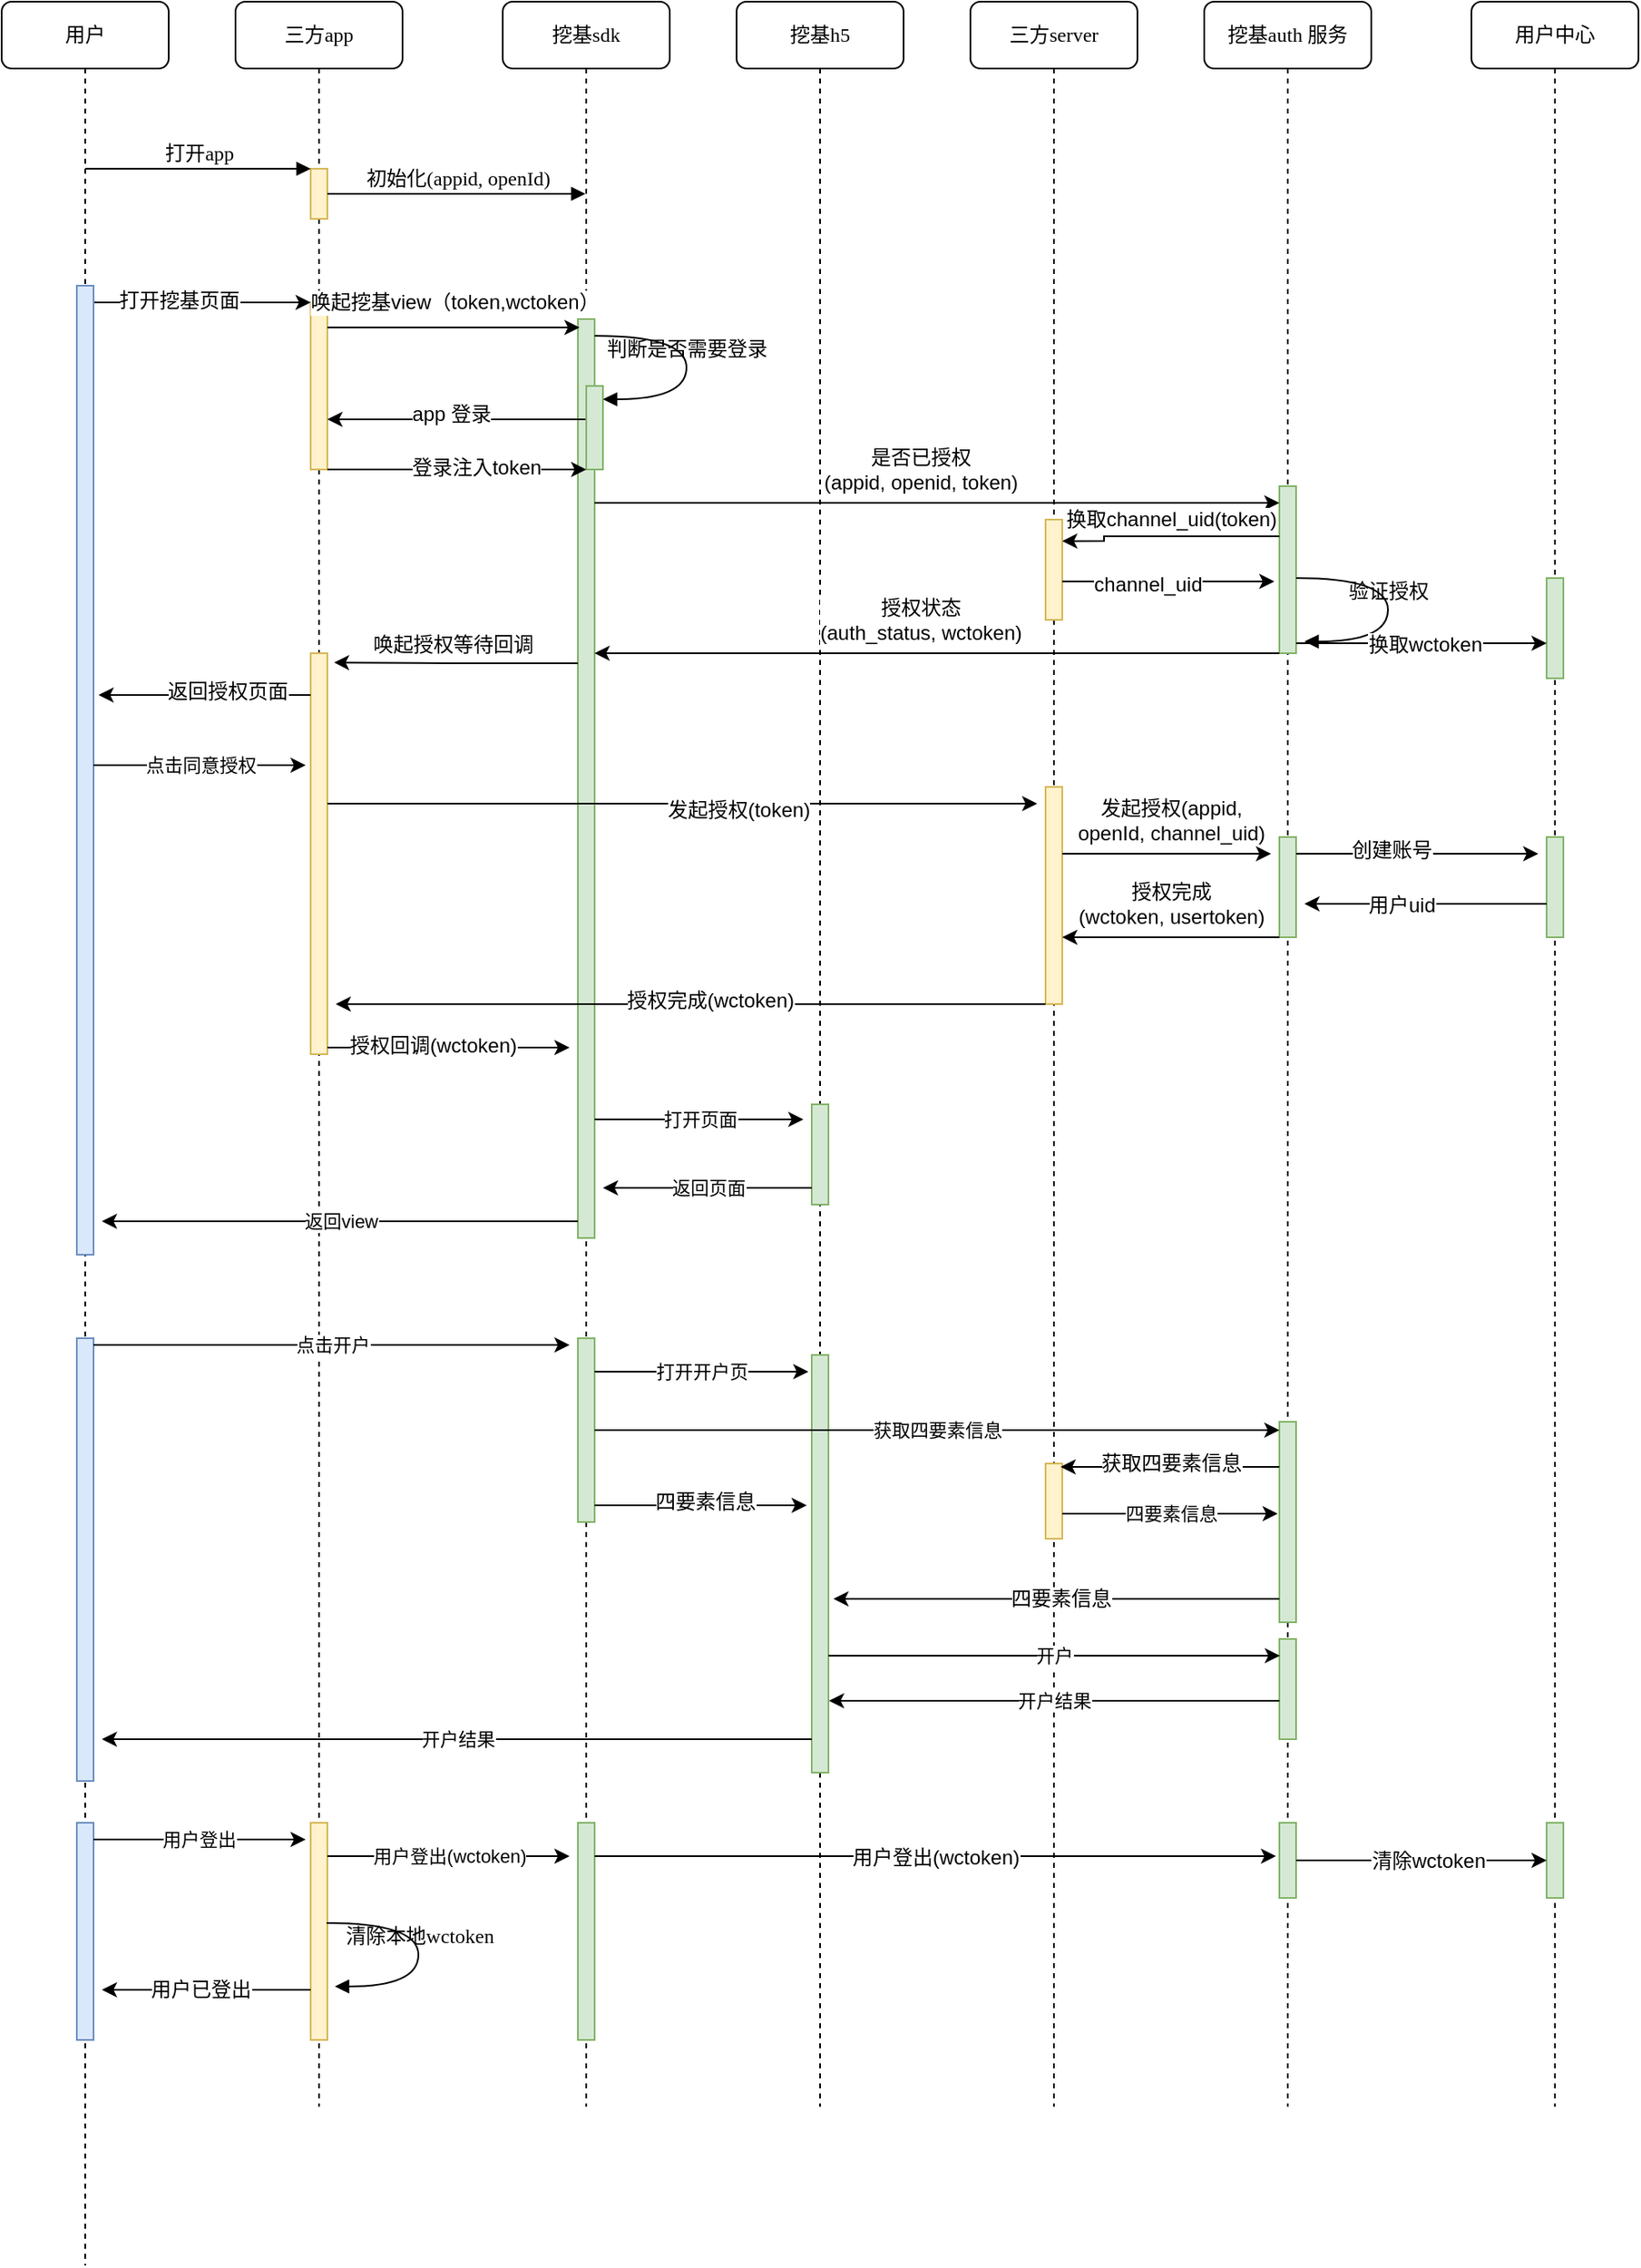 <mxfile pages="1" version="11.2.3" type="github"><diagram name="Page-1" id="13e1069c-82ec-6db2-03f1-153e76fe0fe0"><mxGraphModel dx="946" dy="503" grid="1" gridSize="10" guides="1" tooltips="1" connect="1" arrows="1" fold="1" page="1" pageScale="1" pageWidth="1100" pageHeight="850" background="#ffffff" math="0" shadow="0"><root><mxCell id="0"/><mxCell id="1" parent="0"/><mxCell id="7baba1c4bc27f4b0-2" value="三方app" style="shape=umlLifeline;perimeter=lifelinePerimeter;whiteSpace=wrap;html=1;container=1;collapsible=0;recursiveResize=0;outlineConnect=0;rounded=1;shadow=0;comic=0;labelBackgroundColor=none;strokeColor=#000000;strokeWidth=1;fillColor=#FFFFFF;fontFamily=Verdana;fontSize=12;fontColor=#000000;align=center;" parent="1" vertex="1"><mxGeometry x="240" y="80" width="100" height="1260" as="geometry"/></mxCell><mxCell id="7baba1c4bc27f4b0-10" value="" style="html=1;points=[];perimeter=orthogonalPerimeter;rounded=0;shadow=0;comic=0;labelBackgroundColor=none;strokeColor=#d6b656;strokeWidth=1;fillColor=#fff2cc;fontFamily=Verdana;fontSize=12;align=center;" parent="7baba1c4bc27f4b0-2" vertex="1"><mxGeometry x="45" y="100" width="10" height="30" as="geometry"/></mxCell><mxCell id="idd2jXIr-4uDgCsyTWFL-3" value="" style="html=1;points=[];perimeter=orthogonalPerimeter;rounded=0;shadow=0;comic=0;labelBackgroundColor=none;strokeColor=#d6b656;strokeWidth=1;fillColor=#fff2cc;fontFamily=Verdana;fontSize=12;align=center;" parent="7baba1c4bc27f4b0-2" vertex="1"><mxGeometry x="45" y="180" width="10" height="100" as="geometry"/></mxCell><mxCell id="FaC7cf4tg_9X4WJRaHaD-1" value="" style="html=1;points=[];perimeter=orthogonalPerimeter;rounded=0;shadow=0;comic=0;labelBackgroundColor=none;strokeColor=#d6b656;strokeWidth=1;fillColor=#fff2cc;fontFamily=Verdana;fontSize=12;align=center;" parent="7baba1c4bc27f4b0-2" vertex="1"><mxGeometry x="45" y="390" width="10" height="240" as="geometry"/></mxCell><mxCell id="tP8AAzlCasU8Xc_7cnWJ-19" value="" style="html=1;points=[];perimeter=orthogonalPerimeter;rounded=0;shadow=0;comic=0;labelBackgroundColor=none;strokeColor=#d6b656;strokeWidth=1;fillColor=#fff2cc;fontFamily=Verdana;fontSize=12;align=center;" vertex="1" parent="7baba1c4bc27f4b0-2"><mxGeometry x="45" y="1090" width="10" height="130" as="geometry"/></mxCell><mxCell id="7baba1c4bc27f4b0-3" value="挖基sdk" style="shape=umlLifeline;perimeter=lifelinePerimeter;whiteSpace=wrap;html=1;container=1;collapsible=0;recursiveResize=0;outlineConnect=0;rounded=1;shadow=0;comic=0;labelBackgroundColor=none;strokeColor=#000000;strokeWidth=1;fillColor=#FFFFFF;fontFamily=Verdana;fontSize=12;fontColor=#000000;align=center;" parent="1" vertex="1"><mxGeometry x="400" y="80" width="100" height="1260" as="geometry"/></mxCell><mxCell id="idd2jXIr-4uDgCsyTWFL-8" value="" style="html=1;points=[];perimeter=orthogonalPerimeter;rounded=0;shadow=0;comic=0;labelBackgroundColor=none;strokeColor=#82b366;strokeWidth=1;fillColor=#d5e8d4;fontFamily=Verdana;fontSize=12;align=center;" parent="7baba1c4bc27f4b0-3" vertex="1"><mxGeometry x="45" y="190" width="10" height="550" as="geometry"/></mxCell><mxCell id="FaC7cf4tg_9X4WJRaHaD-37" value="" style="html=1;points=[];perimeter=orthogonalPerimeter;rounded=0;shadow=0;comic=0;labelBackgroundColor=none;strokeColor=#82b366;strokeWidth=1;fillColor=#d5e8d4;fontFamily=Verdana;fontSize=12;align=center;" parent="7baba1c4bc27f4b0-3" vertex="1"><mxGeometry x="45" y="800" width="10" height="110" as="geometry"/></mxCell><mxCell id="tP8AAzlCasU8Xc_7cnWJ-24" value="" style="html=1;points=[];perimeter=orthogonalPerimeter;rounded=0;shadow=0;comic=0;labelBackgroundColor=none;strokeColor=#82b366;strokeWidth=1;fillColor=#d5e8d4;fontFamily=Verdana;fontSize=12;align=center;" vertex="1" parent="7baba1c4bc27f4b0-3"><mxGeometry x="45" y="1090" width="10" height="130" as="geometry"/></mxCell><mxCell id="7baba1c4bc27f4b0-4" value="挖基h5" style="shape=umlLifeline;perimeter=lifelinePerimeter;whiteSpace=wrap;html=1;container=1;collapsible=0;recursiveResize=0;outlineConnect=0;rounded=1;shadow=0;comic=0;labelBackgroundColor=none;strokeColor=#000000;strokeWidth=1;fillColor=#FFFFFF;fontFamily=Verdana;fontSize=12;fontColor=#000000;align=center;" parent="1" vertex="1"><mxGeometry x="540" y="80" width="100" height="1260" as="geometry"/></mxCell><mxCell id="FaC7cf4tg_9X4WJRaHaD-29" value="" style="html=1;points=[];perimeter=orthogonalPerimeter;rounded=0;shadow=0;comic=0;labelBackgroundColor=none;strokeColor=#82b366;strokeWidth=1;fillColor=#d5e8d4;fontFamily=Verdana;fontSize=12;align=center;" parent="7baba1c4bc27f4b0-4" vertex="1"><mxGeometry x="45" y="660" width="10" height="60" as="geometry"/></mxCell><mxCell id="FaC7cf4tg_9X4WJRaHaD-41" value="" style="html=1;points=[];perimeter=orthogonalPerimeter;rounded=0;shadow=0;comic=0;labelBackgroundColor=none;strokeColor=#82b366;strokeWidth=1;fillColor=#d5e8d4;fontFamily=Verdana;fontSize=12;align=center;" parent="7baba1c4bc27f4b0-4" vertex="1"><mxGeometry x="45" y="810" width="10" height="250" as="geometry"/></mxCell><mxCell id="7baba1c4bc27f4b0-5" value="三方server" style="shape=umlLifeline;perimeter=lifelinePerimeter;whiteSpace=wrap;html=1;container=1;collapsible=0;recursiveResize=0;outlineConnect=0;rounded=1;shadow=0;comic=0;labelBackgroundColor=none;strokeColor=#000000;strokeWidth=1;fillColor=#FFFFFF;fontFamily=Verdana;fontSize=12;fontColor=#000000;align=center;" parent="1" vertex="1"><mxGeometry x="680" y="80" width="100" height="1260" as="geometry"/></mxCell><mxCell id="FaC7cf4tg_9X4WJRaHaD-8" value="" style="html=1;points=[];perimeter=orthogonalPerimeter;rounded=0;shadow=0;comic=0;labelBackgroundColor=none;strokeColor=#d6b656;strokeWidth=1;fillColor=#fff2cc;fontFamily=Verdana;fontSize=12;align=center;" parent="7baba1c4bc27f4b0-5" vertex="1"><mxGeometry x="45" y="470" width="10" height="130" as="geometry"/></mxCell><mxCell id="tP8AAzlCasU8Xc_7cnWJ-8" value="" style="html=1;points=[];perimeter=orthogonalPerimeter;rounded=0;shadow=0;comic=0;labelBackgroundColor=none;strokeColor=#d6b656;strokeWidth=1;fillColor=#fff2cc;fontFamily=Verdana;fontSize=12;align=center;" vertex="1" parent="7baba1c4bc27f4b0-5"><mxGeometry x="45" y="875" width="10" height="45" as="geometry"/></mxCell><mxCell id="tP8AAzlCasU8Xc_7cnWJ-30" value="" style="html=1;points=[];perimeter=orthogonalPerimeter;rounded=0;shadow=0;comic=0;labelBackgroundColor=none;strokeColor=#d6b656;strokeWidth=1;fillColor=#fff2cc;fontFamily=Verdana;fontSize=12;align=center;" vertex="1" parent="7baba1c4bc27f4b0-5"><mxGeometry x="45" y="310" width="10" height="60" as="geometry"/></mxCell><mxCell id="7baba1c4bc27f4b0-6" value="挖基auth 服务" style="shape=umlLifeline;perimeter=lifelinePerimeter;whiteSpace=wrap;html=1;container=1;collapsible=0;recursiveResize=0;outlineConnect=0;rounded=1;shadow=0;comic=0;labelBackgroundColor=none;strokeColor=#000000;strokeWidth=1;fillColor=#FFFFFF;fontFamily=Verdana;fontSize=12;fontColor=#000000;align=center;" parent="1" vertex="1"><mxGeometry x="820" y="80" width="100" height="1260" as="geometry"/></mxCell><mxCell id="idd2jXIr-4uDgCsyTWFL-17" value="" style="html=1;points=[];perimeter=orthogonalPerimeter;rounded=0;shadow=0;comic=0;labelBackgroundColor=none;strokeColor=#82b366;strokeWidth=1;fillColor=#d5e8d4;fontFamily=Verdana;fontSize=12;align=center;" parent="7baba1c4bc27f4b0-6" vertex="1"><mxGeometry x="45" y="290" width="10" height="100" as="geometry"/></mxCell><mxCell id="FaC7cf4tg_9X4WJRaHaD-14" value="" style="html=1;points=[];perimeter=orthogonalPerimeter;rounded=0;shadow=0;comic=0;labelBackgroundColor=none;strokeColor=#82b366;strokeWidth=1;fillColor=#d5e8d4;fontFamily=Verdana;fontSize=12;align=center;" parent="7baba1c4bc27f4b0-6" vertex="1"><mxGeometry x="45" y="500" width="10" height="60" as="geometry"/></mxCell><mxCell id="FaC7cf4tg_9X4WJRaHaD-57" value="" style="html=1;points=[];perimeter=orthogonalPerimeter;rounded=0;shadow=0;comic=0;labelBackgroundColor=none;strokeColor=#82b366;strokeWidth=1;fillColor=#d5e8d4;fontFamily=Verdana;fontSize=12;align=center;" parent="7baba1c4bc27f4b0-6" vertex="1"><mxGeometry x="45" y="980" width="10" height="60" as="geometry"/></mxCell><mxCell id="tP8AAzlCasU8Xc_7cnWJ-4" value="" style="html=1;points=[];perimeter=orthogonalPerimeter;rounded=0;shadow=0;comic=0;labelBackgroundColor=none;strokeColor=#82b366;strokeWidth=1;fillColor=#d5e8d4;fontFamily=Verdana;fontSize=12;align=center;" vertex="1" parent="7baba1c4bc27f4b0-6"><mxGeometry x="45" y="850" width="10" height="120" as="geometry"/></mxCell><mxCell id="tP8AAzlCasU8Xc_7cnWJ-26" value="" style="html=1;points=[];perimeter=orthogonalPerimeter;rounded=0;shadow=0;comic=0;labelBackgroundColor=none;strokeColor=#82b366;strokeWidth=1;fillColor=#d5e8d4;fontFamily=Verdana;fontSize=12;align=center;" vertex="1" parent="7baba1c4bc27f4b0-6"><mxGeometry x="45" y="1090" width="10" height="45" as="geometry"/></mxCell><mxCell id="idd2jXIr-4uDgCsyTWFL-4" style="edgeStyle=orthogonalEdgeStyle;rounded=0;orthogonalLoop=1;jettySize=auto;html=1;" parent="1" source="7baba1c4bc27f4b0-8" target="idd2jXIr-4uDgCsyTWFL-3" edge="1"><mxGeometry relative="1" as="geometry"><Array as="points"><mxPoint x="270" y="260"/><mxPoint x="270" y="260"/></Array></mxGeometry></mxCell><mxCell id="idd2jXIr-4uDgCsyTWFL-5" value="打开挖基页面" style="text;html=1;resizable=0;points=[];align=center;verticalAlign=middle;labelBackgroundColor=#ffffff;" parent="idd2jXIr-4uDgCsyTWFL-4" vertex="1" connectable="0"><mxGeometry x="0.779" y="64" relative="1" as="geometry"><mxPoint x="-64" y="63" as="offset"/></mxGeometry></mxCell><mxCell id="7baba1c4bc27f4b0-8" value="用户" style="shape=umlLifeline;perimeter=lifelinePerimeter;whiteSpace=wrap;html=1;container=1;collapsible=0;recursiveResize=0;outlineConnect=0;rounded=1;shadow=0;comic=0;labelBackgroundColor=none;strokeColor=#000000;strokeWidth=1;fillColor=#FFFFFF;fontFamily=Verdana;fontSize=12;fontColor=#000000;align=center;" parent="1" vertex="1"><mxGeometry x="100" y="80" width="100" height="1355" as="geometry"/></mxCell><mxCell id="idd2jXIr-4uDgCsyTWFL-51" value="" style="html=1;points=[];perimeter=orthogonalPerimeter;rounded=0;shadow=0;comic=0;labelBackgroundColor=none;strokeColor=#6c8ebf;strokeWidth=1;fillColor=#dae8fc;fontFamily=Verdana;fontSize=12;align=center;" parent="7baba1c4bc27f4b0-8" vertex="1"><mxGeometry x="45" y="170" width="10" height="580" as="geometry"/></mxCell><mxCell id="FaC7cf4tg_9X4WJRaHaD-36" value="" style="html=1;points=[];perimeter=orthogonalPerimeter;rounded=0;shadow=0;comic=0;labelBackgroundColor=none;strokeColor=#6c8ebf;strokeWidth=1;fillColor=#dae8fc;fontFamily=Verdana;fontSize=12;align=center;" parent="7baba1c4bc27f4b0-8" vertex="1"><mxGeometry x="45" y="800" width="10" height="265" as="geometry"/></mxCell><mxCell id="tP8AAzlCasU8Xc_7cnWJ-17" value="" style="html=1;points=[];perimeter=orthogonalPerimeter;rounded=0;shadow=0;comic=0;labelBackgroundColor=none;strokeColor=#6c8ebf;strokeWidth=1;fillColor=#dae8fc;fontFamily=Verdana;fontSize=12;align=center;" vertex="1" parent="7baba1c4bc27f4b0-8"><mxGeometry x="45" y="1090" width="10" height="130" as="geometry"/></mxCell><mxCell id="7baba1c4bc27f4b0-11" value="打开app" style="html=1;verticalAlign=bottom;endArrow=block;entryX=0;entryY=0;labelBackgroundColor=none;fontFamily=Verdana;fontSize=12;edgeStyle=elbowEdgeStyle;elbow=vertical;" parent="1" source="7baba1c4bc27f4b0-8" target="7baba1c4bc27f4b0-10" edge="1"><mxGeometry relative="1" as="geometry"><mxPoint x="155" y="180" as="sourcePoint"/></mxGeometry></mxCell><mxCell id="7baba1c4bc27f4b0-14" value="初始化(appid, openId)" style="html=1;verticalAlign=bottom;endArrow=block;labelBackgroundColor=none;fontFamily=Verdana;fontSize=12;edgeStyle=elbowEdgeStyle;elbow=vertical;" parent="1" source="7baba1c4bc27f4b0-10" target="7baba1c4bc27f4b0-3" edge="1"><mxGeometry relative="1" as="geometry"><mxPoint x="370" y="200" as="sourcePoint"/><mxPoint x="445" y="200" as="targetPoint"/></mxGeometry></mxCell><mxCell id="idd2jXIr-4uDgCsyTWFL-6" style="edgeStyle=orthogonalEdgeStyle;rounded=0;orthogonalLoop=1;jettySize=auto;html=1;" parent="1" source="idd2jXIr-4uDgCsyTWFL-3" edge="1"><mxGeometry relative="1" as="geometry"><mxPoint x="446" y="275" as="targetPoint"/><Array as="points"><mxPoint x="446" y="275"/></Array></mxGeometry></mxCell><mxCell id="idd2jXIr-4uDgCsyTWFL-7" value="唤起挖基view（token,wctoken）" style="text;html=1;resizable=0;points=[];align=center;verticalAlign=middle;labelBackgroundColor=#ffffff;" parent="idd2jXIr-4uDgCsyTWFL-6" vertex="1" connectable="0"><mxGeometry x="-0.094" y="-3" relative="1" as="geometry"><mxPoint x="7" y="-18" as="offset"/></mxGeometry></mxCell><mxCell id="idd2jXIr-4uDgCsyTWFL-25" style="edgeStyle=orthogonalEdgeStyle;rounded=0;orthogonalLoop=1;jettySize=auto;html=1;" parent="1" source="idd2jXIr-4uDgCsyTWFL-9" target="idd2jXIr-4uDgCsyTWFL-3" edge="1"><mxGeometry relative="1" as="geometry"><mxPoint x="300" y="330" as="targetPoint"/><Array as="points"><mxPoint x="320" y="330"/><mxPoint x="320" y="330"/></Array></mxGeometry></mxCell><mxCell id="idd2jXIr-4uDgCsyTWFL-26" value="app 登录" style="text;html=1;resizable=0;points=[];align=center;verticalAlign=middle;labelBackgroundColor=#ffffff;" parent="idd2jXIr-4uDgCsyTWFL-25" vertex="1" connectable="0"><mxGeometry x="0.047" y="-3" relative="1" as="geometry"><mxPoint as="offset"/></mxGeometry></mxCell><mxCell id="idd2jXIr-4uDgCsyTWFL-9" value="" style="html=1;points=[];perimeter=orthogonalPerimeter;rounded=0;shadow=0;comic=0;labelBackgroundColor=none;strokeColor=#82b366;strokeWidth=1;fillColor=#d5e8d4;fontFamily=Verdana;fontSize=12;align=center;" parent="1" vertex="1"><mxGeometry x="450" y="310" width="10" height="50" as="geometry"/></mxCell><mxCell id="idd2jXIr-4uDgCsyTWFL-10" value="判断是否需要登录" style="html=1;verticalAlign=bottom;endArrow=block;labelBackgroundColor=none;fontFamily=Verdana;fontSize=12;elbow=vertical;edgeStyle=orthogonalEdgeStyle;curved=1;entryX=1;entryY=0.286;entryPerimeter=0;exitX=1.038;exitY=0.345;exitPerimeter=0;" parent="1" edge="1"><mxGeometry relative="1" as="geometry"><mxPoint x="455" y="280" as="sourcePoint"/><mxPoint x="460" y="318" as="targetPoint"/><Array as="points"><mxPoint x="510" y="280"/><mxPoint x="510" y="318"/></Array></mxGeometry></mxCell><mxCell id="idd2jXIr-4uDgCsyTWFL-13" style="edgeStyle=orthogonalEdgeStyle;rounded=0;orthogonalLoop=1;jettySize=auto;html=1;" parent="1" source="idd2jXIr-4uDgCsyTWFL-8" target="idd2jXIr-4uDgCsyTWFL-17" edge="1"><mxGeometry relative="1" as="geometry"><Array as="points"><mxPoint x="610" y="380"/><mxPoint x="610" y="380"/></Array></mxGeometry></mxCell><mxCell id="idd2jXIr-4uDgCsyTWFL-14" value="是否已授权&lt;br&gt;(appid, openid, token)" style="text;html=1;resizable=0;points=[];align=center;verticalAlign=middle;labelBackgroundColor=#ffffff;" parent="idd2jXIr-4uDgCsyTWFL-13" vertex="1" connectable="0"><mxGeometry x="0.472" y="-104" relative="1" as="geometry"><mxPoint x="-107" y="-124" as="offset"/></mxGeometry></mxCell><mxCell id="idd2jXIr-4uDgCsyTWFL-18" style="edgeStyle=orthogonalEdgeStyle;rounded=0;orthogonalLoop=1;jettySize=auto;html=1;" parent="1" source="idd2jXIr-4uDgCsyTWFL-17" target="idd2jXIr-4uDgCsyTWFL-8" edge="1"><mxGeometry relative="1" as="geometry"><Array as="points"><mxPoint x="680" y="470"/><mxPoint x="680" y="470"/></Array></mxGeometry></mxCell><mxCell id="idd2jXIr-4uDgCsyTWFL-19" value="授权状态&lt;br&gt;(auth_status, wctoken)" style="text;html=1;resizable=0;points=[];align=center;verticalAlign=middle;labelBackgroundColor=#ffffff;" parent="idd2jXIr-4uDgCsyTWFL-18" vertex="1" connectable="0"><mxGeometry x="0.044" relative="1" as="geometry"><mxPoint x="-1" y="-20" as="offset"/></mxGeometry></mxCell><mxCell id="idd2jXIr-4uDgCsyTWFL-27" style="edgeStyle=orthogonalEdgeStyle;rounded=0;orthogonalLoop=1;jettySize=auto;html=1;" parent="1" source="idd2jXIr-4uDgCsyTWFL-3" target="idd2jXIr-4uDgCsyTWFL-9" edge="1"><mxGeometry relative="1" as="geometry"><Array as="points"><mxPoint x="420" y="360"/><mxPoint x="420" y="360"/></Array></mxGeometry></mxCell><mxCell id="idd2jXIr-4uDgCsyTWFL-28" value="登录注入token" style="text;html=1;resizable=0;points=[];align=center;verticalAlign=middle;labelBackgroundColor=#ffffff;" parent="idd2jXIr-4uDgCsyTWFL-27" vertex="1" connectable="0"><mxGeometry x="0.143" y="1" relative="1" as="geometry"><mxPoint as="offset"/></mxGeometry></mxCell><mxCell id="idd2jXIr-4uDgCsyTWFL-42" value="用户中心" style="shape=umlLifeline;perimeter=lifelinePerimeter;whiteSpace=wrap;html=1;container=1;collapsible=0;recursiveResize=0;outlineConnect=0;rounded=1;shadow=0;comic=0;labelBackgroundColor=none;strokeColor=#000000;strokeWidth=1;fillColor=#FFFFFF;fontFamily=Verdana;fontSize=12;fontColor=#000000;align=center;" parent="1" vertex="1"><mxGeometry x="980" y="80" width="100" height="1260" as="geometry"/></mxCell><mxCell id="idd2jXIr-4uDgCsyTWFL-44" value="" style="html=1;points=[];perimeter=orthogonalPerimeter;rounded=0;shadow=0;comic=0;labelBackgroundColor=none;strokeColor=#82b366;strokeWidth=1;fillColor=#d5e8d4;fontFamily=Verdana;fontSize=12;align=center;" parent="idd2jXIr-4uDgCsyTWFL-42" vertex="1"><mxGeometry x="45" y="500" width="10" height="60" as="geometry"/></mxCell><mxCell id="tP8AAzlCasU8Xc_7cnWJ-36" value="" style="html=1;points=[];perimeter=orthogonalPerimeter;rounded=0;shadow=0;comic=0;labelBackgroundColor=none;strokeColor=#82b366;strokeWidth=1;fillColor=#d5e8d4;fontFamily=Verdana;fontSize=12;align=center;" vertex="1" parent="idd2jXIr-4uDgCsyTWFL-42"><mxGeometry x="45" y="345" width="10" height="60" as="geometry"/></mxCell><mxCell id="tP8AAzlCasU8Xc_7cnWJ-39" value="" style="html=1;points=[];perimeter=orthogonalPerimeter;rounded=0;shadow=0;comic=0;labelBackgroundColor=none;strokeColor=#82b366;strokeWidth=1;fillColor=#d5e8d4;fontFamily=Verdana;fontSize=12;align=center;" vertex="1" parent="idd2jXIr-4uDgCsyTWFL-42"><mxGeometry x="45" y="1090" width="10" height="45" as="geometry"/></mxCell><mxCell id="FaC7cf4tg_9X4WJRaHaD-2" style="edgeStyle=orthogonalEdgeStyle;rounded=0;orthogonalLoop=1;jettySize=auto;html=1;entryX=1.4;entryY=0.023;entryDx=0;entryDy=0;entryPerimeter=0;" parent="1" source="idd2jXIr-4uDgCsyTWFL-8" target="FaC7cf4tg_9X4WJRaHaD-1" edge="1"><mxGeometry relative="1" as="geometry"><Array as="points"><mxPoint x="370" y="476"/><mxPoint x="370" y="476"/></Array></mxGeometry></mxCell><mxCell id="FaC7cf4tg_9X4WJRaHaD-3" value="唤起授权等待回调" style="text;html=1;resizable=0;points=[];align=center;verticalAlign=middle;labelBackgroundColor=#ffffff;" parent="FaC7cf4tg_9X4WJRaHaD-2" vertex="1" connectable="0"><mxGeometry x="0.141" y="1" relative="1" as="geometry"><mxPoint x="8" y="-12" as="offset"/></mxGeometry></mxCell><mxCell id="FaC7cf4tg_9X4WJRaHaD-4" style="edgeStyle=orthogonalEdgeStyle;rounded=0;orthogonalLoop=1;jettySize=auto;html=1;" parent="1" source="FaC7cf4tg_9X4WJRaHaD-1" edge="1"><mxGeometry relative="1" as="geometry"><mxPoint x="158" y="495" as="targetPoint"/><Array as="points"><mxPoint x="250" y="495"/><mxPoint x="250" y="495"/></Array></mxGeometry></mxCell><mxCell id="FaC7cf4tg_9X4WJRaHaD-5" value="返回授权页面" style="text;html=1;resizable=0;points=[];align=center;verticalAlign=middle;labelBackgroundColor=#ffffff;" parent="FaC7cf4tg_9X4WJRaHaD-4" vertex="1" connectable="0"><mxGeometry x="-0.213" y="-2" relative="1" as="geometry"><mxPoint as="offset"/></mxGeometry></mxCell><mxCell id="FaC7cf4tg_9X4WJRaHaD-6" value="点击同意授权" style="edgeStyle=orthogonalEdgeStyle;rounded=0;orthogonalLoop=1;jettySize=auto;html=1;" parent="1" source="idd2jXIr-4uDgCsyTWFL-51" edge="1"><mxGeometry relative="1" as="geometry"><mxPoint x="282" y="537" as="targetPoint"/><Array as="points"><mxPoint x="190" y="537"/><mxPoint x="190" y="537"/></Array></mxGeometry></mxCell><mxCell id="FaC7cf4tg_9X4WJRaHaD-7" style="edgeStyle=orthogonalEdgeStyle;rounded=0;orthogonalLoop=1;jettySize=auto;html=1;" parent="1" source="FaC7cf4tg_9X4WJRaHaD-1" edge="1"><mxGeometry relative="1" as="geometry"><mxPoint x="720" y="560" as="targetPoint"/><Array as="points"><mxPoint x="720" y="560"/></Array></mxGeometry></mxCell><mxCell id="FaC7cf4tg_9X4WJRaHaD-11" value="发起授权(token)" style="text;html=1;resizable=0;points=[];align=center;verticalAlign=middle;labelBackgroundColor=#ffffff;" parent="FaC7cf4tg_9X4WJRaHaD-7" vertex="1" connectable="0"><mxGeometry x="0.158" y="-4" relative="1" as="geometry"><mxPoint as="offset"/></mxGeometry></mxCell><mxCell id="FaC7cf4tg_9X4WJRaHaD-15" style="edgeStyle=orthogonalEdgeStyle;rounded=0;orthogonalLoop=1;jettySize=auto;html=1;" parent="1" source="FaC7cf4tg_9X4WJRaHaD-8" edge="1"><mxGeometry relative="1" as="geometry"><mxPoint x="860" y="590" as="targetPoint"/><Array as="points"><mxPoint x="790" y="590"/><mxPoint x="790" y="590"/></Array></mxGeometry></mxCell><mxCell id="FaC7cf4tg_9X4WJRaHaD-16" value="发起授权(appid, &lt;br&gt;openId, channel_uid)" style="text;html=1;resizable=0;points=[];align=center;verticalAlign=middle;labelBackgroundColor=#ffffff;" parent="FaC7cf4tg_9X4WJRaHaD-15" vertex="1" connectable="0"><mxGeometry x="-0.2" relative="1" as="geometry"><mxPoint x="15" y="-20" as="offset"/></mxGeometry></mxCell><mxCell id="FaC7cf4tg_9X4WJRaHaD-18" style="edgeStyle=orthogonalEdgeStyle;rounded=0;orthogonalLoop=1;jettySize=auto;html=1;" parent="1" source="FaC7cf4tg_9X4WJRaHaD-14" edge="1"><mxGeometry relative="1" as="geometry"><mxPoint x="1020" y="590" as="targetPoint"/><Array as="points"><mxPoint x="910" y="590"/><mxPoint x="910" y="590"/></Array></mxGeometry></mxCell><mxCell id="FaC7cf4tg_9X4WJRaHaD-19" value="创建账号" style="text;html=1;resizable=0;points=[];align=center;verticalAlign=middle;labelBackgroundColor=#ffffff;" parent="FaC7cf4tg_9X4WJRaHaD-18" vertex="1" connectable="0"><mxGeometry x="-0.214" y="2" relative="1" as="geometry"><mxPoint as="offset"/></mxGeometry></mxCell><mxCell id="FaC7cf4tg_9X4WJRaHaD-20" style="edgeStyle=orthogonalEdgeStyle;rounded=0;orthogonalLoop=1;jettySize=auto;html=1;" parent="1" source="idd2jXIr-4uDgCsyTWFL-44" edge="1"><mxGeometry relative="1" as="geometry"><mxPoint x="880" y="620" as="targetPoint"/><Array as="points"><mxPoint x="880" y="620"/></Array></mxGeometry></mxCell><mxCell id="FaC7cf4tg_9X4WJRaHaD-21" value="用户uid" style="text;html=1;resizable=0;points=[];align=center;verticalAlign=middle;labelBackgroundColor=#ffffff;" parent="FaC7cf4tg_9X4WJRaHaD-20" vertex="1" connectable="0"><mxGeometry x="0.2" y="1" relative="1" as="geometry"><mxPoint as="offset"/></mxGeometry></mxCell><mxCell id="FaC7cf4tg_9X4WJRaHaD-22" style="edgeStyle=orthogonalEdgeStyle;rounded=0;orthogonalLoop=1;jettySize=auto;html=1;" parent="1" source="FaC7cf4tg_9X4WJRaHaD-14" edge="1"><mxGeometry relative="1" as="geometry"><mxPoint x="735" y="640" as="targetPoint"/><Array as="points"><mxPoint x="735" y="640"/></Array></mxGeometry></mxCell><mxCell id="FaC7cf4tg_9X4WJRaHaD-24" value="授权完成&lt;br&gt;(wctoken, usertoken)" style="text;html=1;resizable=0;points=[];align=center;verticalAlign=middle;labelBackgroundColor=#ffffff;" parent="FaC7cf4tg_9X4WJRaHaD-22" vertex="1" connectable="0"><mxGeometry x="0.139" y="3" relative="1" as="geometry"><mxPoint x="9" y="-23" as="offset"/></mxGeometry></mxCell><mxCell id="FaC7cf4tg_9X4WJRaHaD-25" style="edgeStyle=orthogonalEdgeStyle;rounded=0;orthogonalLoop=1;jettySize=auto;html=1;" parent="1" source="FaC7cf4tg_9X4WJRaHaD-8" edge="1"><mxGeometry relative="1" as="geometry"><mxPoint x="300" y="680" as="targetPoint"/><Array as="points"><mxPoint x="620" y="680"/><mxPoint x="620" y="680"/></Array></mxGeometry></mxCell><mxCell id="FaC7cf4tg_9X4WJRaHaD-26" value="授权完成(wctoken)" style="text;html=1;resizable=0;points=[];align=center;verticalAlign=middle;labelBackgroundColor=#ffffff;" parent="FaC7cf4tg_9X4WJRaHaD-25" vertex="1" connectable="0"><mxGeometry x="-0.054" y="-2" relative="1" as="geometry"><mxPoint as="offset"/></mxGeometry></mxCell><mxCell id="FaC7cf4tg_9X4WJRaHaD-27" style="edgeStyle=orthogonalEdgeStyle;rounded=0;orthogonalLoop=1;jettySize=auto;html=1;" parent="1" source="FaC7cf4tg_9X4WJRaHaD-1" edge="1"><mxGeometry relative="1" as="geometry"><mxPoint x="440" y="706" as="targetPoint"/><Array as="points"><mxPoint x="320" y="706"/><mxPoint x="320" y="706"/></Array></mxGeometry></mxCell><mxCell id="FaC7cf4tg_9X4WJRaHaD-28" value="授权回调(wctoken)" style="text;html=1;resizable=0;points=[];align=center;verticalAlign=middle;labelBackgroundColor=#ffffff;" parent="FaC7cf4tg_9X4WJRaHaD-27" vertex="1" connectable="0"><mxGeometry x="-0.131" y="1" relative="1" as="geometry"><mxPoint as="offset"/></mxGeometry></mxCell><mxCell id="FaC7cf4tg_9X4WJRaHaD-33" value="打开页面" style="edgeStyle=orthogonalEdgeStyle;rounded=0;orthogonalLoop=1;jettySize=auto;html=1;entryX=-0.5;entryY=0.15;entryDx=0;entryDy=0;entryPerimeter=0;" parent="1" source="idd2jXIr-4uDgCsyTWFL-8" target="FaC7cf4tg_9X4WJRaHaD-29" edge="1"><mxGeometry relative="1" as="geometry"><Array as="points"><mxPoint x="470" y="749"/><mxPoint x="470" y="749"/></Array></mxGeometry></mxCell><mxCell id="FaC7cf4tg_9X4WJRaHaD-34" value="返回页面" style="edgeStyle=orthogonalEdgeStyle;rounded=0;orthogonalLoop=1;jettySize=auto;html=1;" parent="1" source="FaC7cf4tg_9X4WJRaHaD-29" edge="1"><mxGeometry relative="1" as="geometry"><mxPoint x="460" y="790" as="targetPoint"/><Array as="points"><mxPoint x="460" y="790"/></Array></mxGeometry></mxCell><mxCell id="FaC7cf4tg_9X4WJRaHaD-35" value="返回view" style="edgeStyle=orthogonalEdgeStyle;rounded=0;orthogonalLoop=1;jettySize=auto;html=1;" parent="1" source="idd2jXIr-4uDgCsyTWFL-8" edge="1"><mxGeometry relative="1" as="geometry"><mxPoint x="160" y="810" as="targetPoint"/><Array as="points"><mxPoint x="370" y="810"/><mxPoint x="370" y="810"/></Array></mxGeometry></mxCell><mxCell id="FaC7cf4tg_9X4WJRaHaD-39" value="点击开户" style="edgeStyle=orthogonalEdgeStyle;rounded=0;orthogonalLoop=1;jettySize=auto;html=1;" parent="1" source="FaC7cf4tg_9X4WJRaHaD-36" edge="1"><mxGeometry relative="1" as="geometry"><mxPoint x="440" y="884" as="targetPoint"/><Array as="points"><mxPoint x="230" y="884"/><mxPoint x="230" y="884"/></Array></mxGeometry></mxCell><mxCell id="FaC7cf4tg_9X4WJRaHaD-43" value="打开开户页" style="edgeStyle=orthogonalEdgeStyle;rounded=0;orthogonalLoop=1;jettySize=auto;html=1;" parent="1" source="FaC7cf4tg_9X4WJRaHaD-37" edge="1"><mxGeometry relative="1" as="geometry"><mxPoint x="583" y="900" as="targetPoint"/><Array as="points"><mxPoint x="583" y="900"/></Array></mxGeometry></mxCell><mxCell id="FaC7cf4tg_9X4WJRaHaD-55" style="edgeStyle=orthogonalEdgeStyle;rounded=0;orthogonalLoop=1;jettySize=auto;html=1;" parent="1" source="FaC7cf4tg_9X4WJRaHaD-37" edge="1"><mxGeometry relative="1" as="geometry"><mxPoint x="582" y="980" as="targetPoint"/><Array as="points"><mxPoint x="582" y="980"/></Array></mxGeometry></mxCell><mxCell id="FaC7cf4tg_9X4WJRaHaD-56" value="四要素信息" style="text;html=1;resizable=0;points=[];align=center;verticalAlign=middle;labelBackgroundColor=#ffffff;" parent="FaC7cf4tg_9X4WJRaHaD-55" vertex="1" connectable="0"><mxGeometry x="0.203" y="-2" relative="1" as="geometry"><mxPoint x="-11" y="-4.5" as="offset"/></mxGeometry></mxCell><mxCell id="FaC7cf4tg_9X4WJRaHaD-58" value="开户" style="edgeStyle=orthogonalEdgeStyle;rounded=0;orthogonalLoop=1;jettySize=auto;html=1;entryX=0.033;entryY=0.167;entryDx=0;entryDy=0;entryPerimeter=0;" parent="1" source="FaC7cf4tg_9X4WJRaHaD-41" target="FaC7cf4tg_9X4WJRaHaD-57" edge="1"><mxGeometry relative="1" as="geometry"><Array as="points"><mxPoint x="700" y="1070"/><mxPoint x="700" y="1070"/></Array></mxGeometry></mxCell><mxCell id="FaC7cf4tg_9X4WJRaHaD-59" value="开户结果" style="edgeStyle=orthogonalEdgeStyle;rounded=0;orthogonalLoop=1;jettySize=auto;html=1;entryX=1.033;entryY=0.828;entryDx=0;entryDy=0;entryPerimeter=0;" parent="1" source="FaC7cf4tg_9X4WJRaHaD-57" target="FaC7cf4tg_9X4WJRaHaD-41" edge="1"><mxGeometry relative="1" as="geometry"><Array as="points"><mxPoint x="800" y="1097"/><mxPoint x="800" y="1097"/></Array></mxGeometry></mxCell><mxCell id="tP8AAzlCasU8Xc_7cnWJ-7" value="获取四要素信息" style="edgeStyle=orthogonalEdgeStyle;rounded=0;orthogonalLoop=1;jettySize=auto;html=1;" edge="1" parent="1" source="FaC7cf4tg_9X4WJRaHaD-37"><mxGeometry relative="1" as="geometry"><mxPoint x="865" y="935" as="targetPoint"/><Array as="points"><mxPoint x="865" y="935"/></Array></mxGeometry></mxCell><mxCell id="tP8AAzlCasU8Xc_7cnWJ-9" style="edgeStyle=orthogonalEdgeStyle;rounded=0;orthogonalLoop=1;jettySize=auto;html=1;entryX=0.9;entryY=0.044;entryDx=0;entryDy=0;entryPerimeter=0;" edge="1" parent="1" source="tP8AAzlCasU8Xc_7cnWJ-4" target="tP8AAzlCasU8Xc_7cnWJ-8"><mxGeometry relative="1" as="geometry"><mxPoint x="750" y="959" as="targetPoint"/><Array as="points"><mxPoint x="850" y="957"/><mxPoint x="850" y="957"/></Array></mxGeometry></mxCell><mxCell id="tP8AAzlCasU8Xc_7cnWJ-10" value="获取四要素信息" style="text;html=1;resizable=0;points=[];align=center;verticalAlign=middle;labelBackgroundColor=#ffffff;" vertex="1" connectable="0" parent="tP8AAzlCasU8Xc_7cnWJ-9"><mxGeometry y="-2" relative="1" as="geometry"><mxPoint as="offset"/></mxGeometry></mxCell><mxCell id="tP8AAzlCasU8Xc_7cnWJ-11" value="四要素信息" style="edgeStyle=orthogonalEdgeStyle;rounded=0;orthogonalLoop=1;jettySize=auto;html=1;" edge="1" parent="1" source="tP8AAzlCasU8Xc_7cnWJ-8"><mxGeometry relative="1" as="geometry"><mxPoint x="864" y="985" as="targetPoint"/><Array as="points"><mxPoint x="864" y="985"/></Array></mxGeometry></mxCell><mxCell id="tP8AAzlCasU8Xc_7cnWJ-14" style="edgeStyle=orthogonalEdgeStyle;rounded=0;orthogonalLoop=1;jettySize=auto;html=1;entryX=1.3;entryY=0.584;entryDx=0;entryDy=0;entryPerimeter=0;" edge="1" parent="1" source="tP8AAzlCasU8Xc_7cnWJ-4" target="FaC7cf4tg_9X4WJRaHaD-41"><mxGeometry relative="1" as="geometry"><Array as="points"><mxPoint x="800" y="1036"/><mxPoint x="800" y="1036"/></Array></mxGeometry></mxCell><mxCell id="tP8AAzlCasU8Xc_7cnWJ-15" value="四要素信息" style="text;html=1;resizable=0;points=[];align=center;verticalAlign=middle;labelBackgroundColor=#ffffff;" vertex="1" connectable="0" parent="tP8AAzlCasU8Xc_7cnWJ-14"><mxGeometry x="-0.019" relative="1" as="geometry"><mxPoint as="offset"/></mxGeometry></mxCell><mxCell id="tP8AAzlCasU8Xc_7cnWJ-16" value="开户结果" style="edgeStyle=orthogonalEdgeStyle;rounded=0;orthogonalLoop=1;jettySize=auto;html=1;" edge="1" parent="1" source="FaC7cf4tg_9X4WJRaHaD-41"><mxGeometry relative="1" as="geometry"><mxPoint x="160" y="1120" as="targetPoint"/><Array as="points"><mxPoint x="480" y="1120"/><mxPoint x="480" y="1120"/></Array></mxGeometry></mxCell><mxCell id="tP8AAzlCasU8Xc_7cnWJ-20" value="用户登出" style="edgeStyle=orthogonalEdgeStyle;rounded=0;orthogonalLoop=1;jettySize=auto;html=1;entryX=-0.3;entryY=0.077;entryDx=0;entryDy=0;entryPerimeter=0;" edge="1" parent="1" source="tP8AAzlCasU8Xc_7cnWJ-17" target="tP8AAzlCasU8Xc_7cnWJ-19"><mxGeometry relative="1" as="geometry"><mxPoint x="280" y="1235" as="targetPoint"/><Array as="points"><mxPoint x="200" y="1180"/><mxPoint x="200" y="1180"/></Array></mxGeometry></mxCell><mxCell id="tP8AAzlCasU8Xc_7cnWJ-21" value="清除本地wctoken" style="html=1;verticalAlign=bottom;endArrow=block;labelBackgroundColor=none;fontFamily=Verdana;fontSize=12;elbow=vertical;edgeStyle=orthogonalEdgeStyle;curved=1;entryX=1;entryY=0.286;entryPerimeter=0;exitX=1.038;exitY=0.345;exitPerimeter=0;" edge="1" parent="1"><mxGeometry relative="1" as="geometry"><mxPoint x="294.5" y="1230" as="sourcePoint"/><mxPoint x="299.5" y="1268" as="targetPoint"/><Array as="points"><mxPoint x="349.5" y="1230"/><mxPoint x="349.5" y="1268"/></Array></mxGeometry></mxCell><mxCell id="tP8AAzlCasU8Xc_7cnWJ-22" style="edgeStyle=orthogonalEdgeStyle;rounded=0;orthogonalLoop=1;jettySize=auto;html=1;" edge="1" parent="1" source="tP8AAzlCasU8Xc_7cnWJ-19"><mxGeometry relative="1" as="geometry"><mxPoint x="160" y="1270" as="targetPoint"/><Array as="points"><mxPoint x="250" y="1270"/><mxPoint x="250" y="1270"/></Array></mxGeometry></mxCell><mxCell id="tP8AAzlCasU8Xc_7cnWJ-23" value="用户已登出" style="text;html=1;resizable=0;points=[];align=center;verticalAlign=middle;labelBackgroundColor=#ffffff;" vertex="1" connectable="0" parent="tP8AAzlCasU8Xc_7cnWJ-22"><mxGeometry x="0.056" relative="1" as="geometry"><mxPoint as="offset"/></mxGeometry></mxCell><mxCell id="tP8AAzlCasU8Xc_7cnWJ-25" value="用户登出(wctoken)" style="edgeStyle=orthogonalEdgeStyle;rounded=0;orthogonalLoop=1;jettySize=auto;html=1;" edge="1" parent="1" source="tP8AAzlCasU8Xc_7cnWJ-19"><mxGeometry relative="1" as="geometry"><mxPoint x="440" y="1190" as="targetPoint"/><Array as="points"><mxPoint x="330" y="1190"/><mxPoint x="330" y="1190"/></Array></mxGeometry></mxCell><mxCell id="tP8AAzlCasU8Xc_7cnWJ-27" style="edgeStyle=orthogonalEdgeStyle;rounded=0;orthogonalLoop=1;jettySize=auto;html=1;entryX=-0.2;entryY=0.444;entryDx=0;entryDy=0;entryPerimeter=0;" edge="1" parent="1" source="tP8AAzlCasU8Xc_7cnWJ-24" target="tP8AAzlCasU8Xc_7cnWJ-26"><mxGeometry relative="1" as="geometry"><Array as="points"><mxPoint x="520" y="1190"/><mxPoint x="520" y="1190"/></Array></mxGeometry></mxCell><mxCell id="tP8AAzlCasU8Xc_7cnWJ-28" value="用户登出(wctoken)" style="text;html=1;resizable=0;points=[];align=center;verticalAlign=middle;labelBackgroundColor=#ffffff;" vertex="1" connectable="0" parent="tP8AAzlCasU8Xc_7cnWJ-27"><mxGeometry y="-1" relative="1" as="geometry"><mxPoint as="offset"/></mxGeometry></mxCell><mxCell id="tP8AAzlCasU8Xc_7cnWJ-31" style="edgeStyle=orthogonalEdgeStyle;rounded=0;orthogonalLoop=1;jettySize=auto;html=1;entryX=1;entryY=0.214;entryDx=0;entryDy=0;entryPerimeter=0;" edge="1" parent="1" source="idd2jXIr-4uDgCsyTWFL-17" target="tP8AAzlCasU8Xc_7cnWJ-30"><mxGeometry relative="1" as="geometry"><Array as="points"><mxPoint x="760" y="400"/><mxPoint x="760" y="403"/></Array></mxGeometry></mxCell><mxCell id="tP8AAzlCasU8Xc_7cnWJ-32" value="换取channel_uid(token)" style="text;html=1;resizable=0;points=[];align=center;verticalAlign=middle;labelBackgroundColor=#ffffff;" vertex="1" connectable="0" parent="tP8AAzlCasU8Xc_7cnWJ-31"><mxGeometry x="-0.139" y="2" relative="1" as="geometry"><mxPoint x="-8" y="-12" as="offset"/></mxGeometry></mxCell><mxCell id="tP8AAzlCasU8Xc_7cnWJ-33" style="edgeStyle=orthogonalEdgeStyle;rounded=0;orthogonalLoop=1;jettySize=auto;html=1;entryX=-0.3;entryY=0.57;entryDx=0;entryDy=0;entryPerimeter=0;" edge="1" parent="1" source="tP8AAzlCasU8Xc_7cnWJ-30" target="idd2jXIr-4uDgCsyTWFL-17"><mxGeometry relative="1" as="geometry"><Array as="points"><mxPoint x="770" y="427"/><mxPoint x="770" y="427"/></Array></mxGeometry></mxCell><mxCell id="tP8AAzlCasU8Xc_7cnWJ-34" value="channel_uid" style="text;html=1;resizable=0;points=[];align=center;verticalAlign=middle;labelBackgroundColor=#ffffff;" vertex="1" connectable="0" parent="tP8AAzlCasU8Xc_7cnWJ-33"><mxGeometry x="-0.197" y="-2" relative="1" as="geometry"><mxPoint as="offset"/></mxGeometry></mxCell><mxCell id="tP8AAzlCasU8Xc_7cnWJ-35" value="验证授权" style="html=1;verticalAlign=bottom;endArrow=block;labelBackgroundColor=none;fontFamily=Verdana;fontSize=12;elbow=vertical;edgeStyle=orthogonalEdgeStyle;curved=1;entryX=1;entryY=0.286;entryPerimeter=0;exitX=1.038;exitY=0.345;exitPerimeter=0;" edge="1" parent="1"><mxGeometry relative="1" as="geometry"><mxPoint x="875" y="425" as="sourcePoint"/><mxPoint x="880" y="463" as="targetPoint"/><Array as="points"><mxPoint x="930" y="425"/><mxPoint x="930" y="463"/></Array></mxGeometry></mxCell><mxCell id="tP8AAzlCasU8Xc_7cnWJ-37" style="edgeStyle=orthogonalEdgeStyle;rounded=0;orthogonalLoop=1;jettySize=auto;html=1;entryX=0;entryY=0.65;entryDx=0;entryDy=0;entryPerimeter=0;" edge="1" parent="1" source="idd2jXIr-4uDgCsyTWFL-17" target="tP8AAzlCasU8Xc_7cnWJ-36"><mxGeometry relative="1" as="geometry"><Array as="points"><mxPoint x="910" y="464"/><mxPoint x="910" y="464"/></Array></mxGeometry></mxCell><mxCell id="tP8AAzlCasU8Xc_7cnWJ-38" value="换取wctoken" style="text;html=1;resizable=0;points=[];align=center;verticalAlign=middle;labelBackgroundColor=#ffffff;" vertex="1" connectable="0" parent="tP8AAzlCasU8Xc_7cnWJ-37"><mxGeometry x="0.027" y="-1" relative="1" as="geometry"><mxPoint as="offset"/></mxGeometry></mxCell><mxCell id="tP8AAzlCasU8Xc_7cnWJ-40" style="edgeStyle=orthogonalEdgeStyle;rounded=0;orthogonalLoop=1;jettySize=auto;html=1;" edge="1" parent="1" source="tP8AAzlCasU8Xc_7cnWJ-26" target="tP8AAzlCasU8Xc_7cnWJ-39"><mxGeometry relative="1" as="geometry"/></mxCell><mxCell id="tP8AAzlCasU8Xc_7cnWJ-41" value="清除wctoken" style="text;html=1;resizable=0;points=[];align=center;verticalAlign=middle;labelBackgroundColor=#ffffff;" vertex="1" connectable="0" parent="tP8AAzlCasU8Xc_7cnWJ-40"><mxGeometry x="0.053" y="1" relative="1" as="geometry"><mxPoint y="1" as="offset"/></mxGeometry></mxCell></root></mxGraphModel></diagram></mxfile>